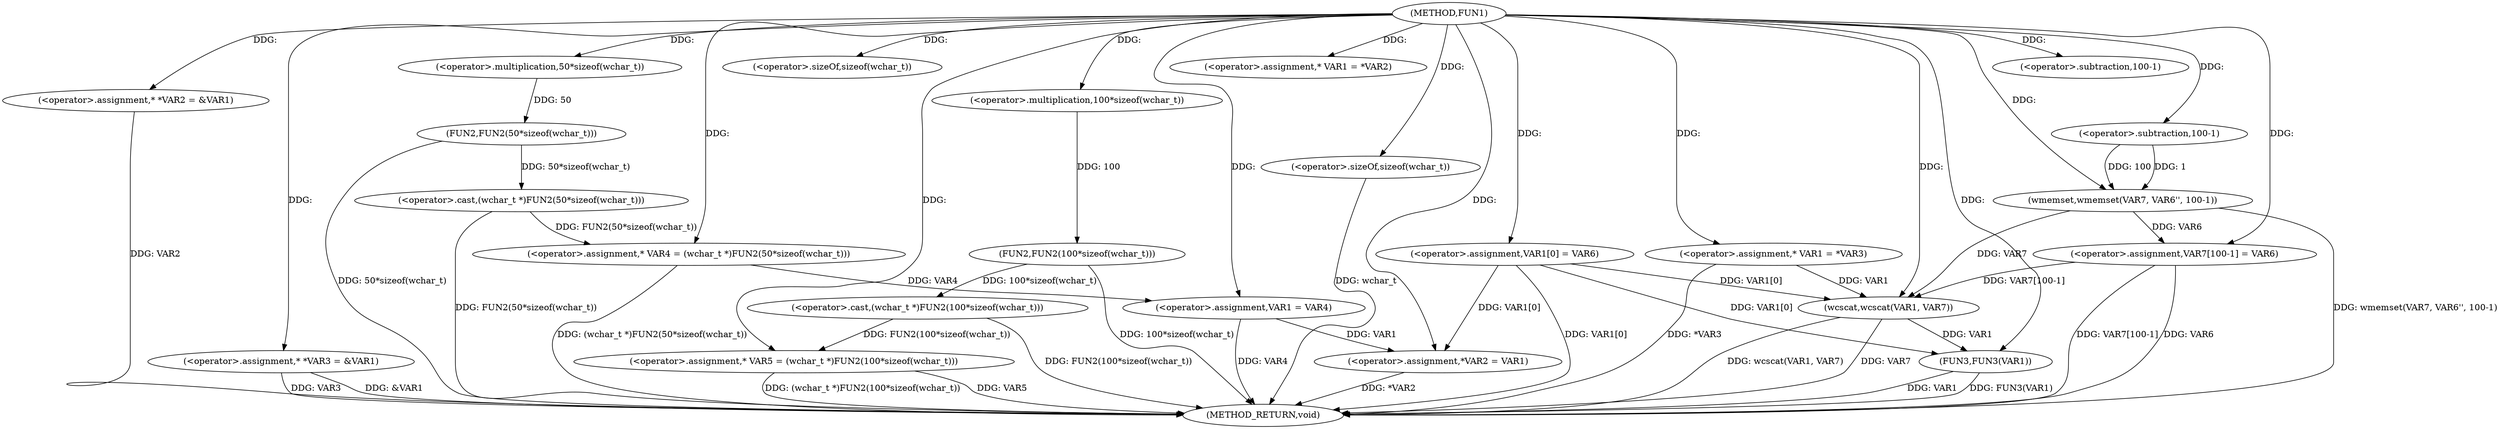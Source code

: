 digraph FUN1 {  
"1000100" [label = "(METHOD,FUN1)" ]
"1000177" [label = "(METHOD_RETURN,void)" ]
"1000104" [label = "(<operator>.assignment,* *VAR2 = &VAR1)" ]
"1000109" [label = "(<operator>.assignment,* *VAR3 = &VAR1)" ]
"1000114" [label = "(<operator>.assignment,* VAR4 = (wchar_t *)FUN2(50*sizeof(wchar_t)))" ]
"1000116" [label = "(<operator>.cast,(wchar_t *)FUN2(50*sizeof(wchar_t)))" ]
"1000118" [label = "(FUN2,FUN2(50*sizeof(wchar_t)))" ]
"1000119" [label = "(<operator>.multiplication,50*sizeof(wchar_t))" ]
"1000121" [label = "(<operator>.sizeOf,sizeof(wchar_t))" ]
"1000124" [label = "(<operator>.assignment,* VAR5 = (wchar_t *)FUN2(100*sizeof(wchar_t)))" ]
"1000126" [label = "(<operator>.cast,(wchar_t *)FUN2(100*sizeof(wchar_t)))" ]
"1000128" [label = "(FUN2,FUN2(100*sizeof(wchar_t)))" ]
"1000129" [label = "(<operator>.multiplication,100*sizeof(wchar_t))" ]
"1000131" [label = "(<operator>.sizeOf,sizeof(wchar_t))" ]
"1000135" [label = "(<operator>.assignment,* VAR1 = *VAR2)" ]
"1000139" [label = "(<operator>.assignment,VAR1 = VAR4)" ]
"1000142" [label = "(<operator>.assignment,VAR1[0] = VAR6)" ]
"1000147" [label = "(<operator>.assignment,*VAR2 = VAR1)" ]
"1000153" [label = "(<operator>.assignment,* VAR1 = *VAR3)" ]
"1000159" [label = "(wmemset,wmemset(VAR7, VAR6'', 100-1))" ]
"1000162" [label = "(<operator>.subtraction,100-1)" ]
"1000165" [label = "(<operator>.assignment,VAR7[100-1] = VAR6)" ]
"1000168" [label = "(<operator>.subtraction,100-1)" ]
"1000172" [label = "(wcscat,wcscat(VAR1, VAR7))" ]
"1000175" [label = "(FUN3,FUN3(VAR1))" ]
  "1000159" -> "1000177"  [ label = "DDG: wmemset(VAR7, VAR6'', 100-1)"] 
  "1000124" -> "1000177"  [ label = "DDG: VAR5"] 
  "1000104" -> "1000177"  [ label = "DDG: VAR2"] 
  "1000165" -> "1000177"  [ label = "DDG: VAR7[100-1]"] 
  "1000116" -> "1000177"  [ label = "DDG: FUN2(50*sizeof(wchar_t))"] 
  "1000126" -> "1000177"  [ label = "DDG: FUN2(100*sizeof(wchar_t))"] 
  "1000118" -> "1000177"  [ label = "DDG: 50*sizeof(wchar_t)"] 
  "1000124" -> "1000177"  [ label = "DDG: (wchar_t *)FUN2(100*sizeof(wchar_t))"] 
  "1000172" -> "1000177"  [ label = "DDG: wcscat(VAR1, VAR7)"] 
  "1000131" -> "1000177"  [ label = "DDG: wchar_t"] 
  "1000139" -> "1000177"  [ label = "DDG: VAR4"] 
  "1000128" -> "1000177"  [ label = "DDG: 100*sizeof(wchar_t)"] 
  "1000153" -> "1000177"  [ label = "DDG: *VAR3"] 
  "1000147" -> "1000177"  [ label = "DDG: *VAR2"] 
  "1000175" -> "1000177"  [ label = "DDG: VAR1"] 
  "1000109" -> "1000177"  [ label = "DDG: VAR3"] 
  "1000142" -> "1000177"  [ label = "DDG: VAR1[0]"] 
  "1000165" -> "1000177"  [ label = "DDG: VAR6"] 
  "1000109" -> "1000177"  [ label = "DDG: &VAR1"] 
  "1000114" -> "1000177"  [ label = "DDG: (wchar_t *)FUN2(50*sizeof(wchar_t))"] 
  "1000172" -> "1000177"  [ label = "DDG: VAR7"] 
  "1000175" -> "1000177"  [ label = "DDG: FUN3(VAR1)"] 
  "1000100" -> "1000104"  [ label = "DDG: "] 
  "1000100" -> "1000109"  [ label = "DDG: "] 
  "1000116" -> "1000114"  [ label = "DDG: FUN2(50*sizeof(wchar_t))"] 
  "1000100" -> "1000114"  [ label = "DDG: "] 
  "1000118" -> "1000116"  [ label = "DDG: 50*sizeof(wchar_t)"] 
  "1000119" -> "1000118"  [ label = "DDG: 50"] 
  "1000100" -> "1000119"  [ label = "DDG: "] 
  "1000100" -> "1000121"  [ label = "DDG: "] 
  "1000126" -> "1000124"  [ label = "DDG: FUN2(100*sizeof(wchar_t))"] 
  "1000100" -> "1000124"  [ label = "DDG: "] 
  "1000128" -> "1000126"  [ label = "DDG: 100*sizeof(wchar_t)"] 
  "1000129" -> "1000128"  [ label = "DDG: 100"] 
  "1000100" -> "1000129"  [ label = "DDG: "] 
  "1000100" -> "1000131"  [ label = "DDG: "] 
  "1000100" -> "1000135"  [ label = "DDG: "] 
  "1000114" -> "1000139"  [ label = "DDG: VAR4"] 
  "1000100" -> "1000139"  [ label = "DDG: "] 
  "1000100" -> "1000142"  [ label = "DDG: "] 
  "1000139" -> "1000147"  [ label = "DDG: VAR1"] 
  "1000142" -> "1000147"  [ label = "DDG: VAR1[0]"] 
  "1000100" -> "1000147"  [ label = "DDG: "] 
  "1000100" -> "1000153"  [ label = "DDG: "] 
  "1000100" -> "1000159"  [ label = "DDG: "] 
  "1000162" -> "1000159"  [ label = "DDG: 100"] 
  "1000162" -> "1000159"  [ label = "DDG: 1"] 
  "1000100" -> "1000162"  [ label = "DDG: "] 
  "1000159" -> "1000165"  [ label = "DDG: VAR6"] 
  "1000100" -> "1000165"  [ label = "DDG: "] 
  "1000100" -> "1000168"  [ label = "DDG: "] 
  "1000153" -> "1000172"  [ label = "DDG: VAR1"] 
  "1000142" -> "1000172"  [ label = "DDG: VAR1[0]"] 
  "1000100" -> "1000172"  [ label = "DDG: "] 
  "1000159" -> "1000172"  [ label = "DDG: VAR7"] 
  "1000165" -> "1000172"  [ label = "DDG: VAR7[100-1]"] 
  "1000172" -> "1000175"  [ label = "DDG: VAR1"] 
  "1000142" -> "1000175"  [ label = "DDG: VAR1[0]"] 
  "1000100" -> "1000175"  [ label = "DDG: "] 
}
